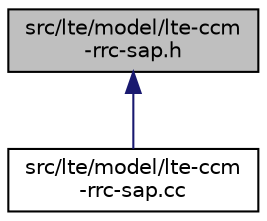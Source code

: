 digraph "src/lte/model/lte-ccm-rrc-sap.h"
{
 // LATEX_PDF_SIZE
  edge [fontname="Helvetica",fontsize="10",labelfontname="Helvetica",labelfontsize="10"];
  node [fontname="Helvetica",fontsize="10",shape=record];
  Node1 [label="src/lte/model/lte-ccm\l-rrc-sap.h",height=0.2,width=0.4,color="black", fillcolor="grey75", style="filled", fontcolor="black",tooltip=" "];
  Node1 -> Node2 [dir="back",color="midnightblue",fontsize="10",style="solid",fontname="Helvetica"];
  Node2 [label="src/lte/model/lte-ccm\l-rrc-sap.cc",height=0.2,width=0.4,color="black", fillcolor="white", style="filled",URL="$lte-ccm-rrc-sap_8cc.html",tooltip=" "];
}
